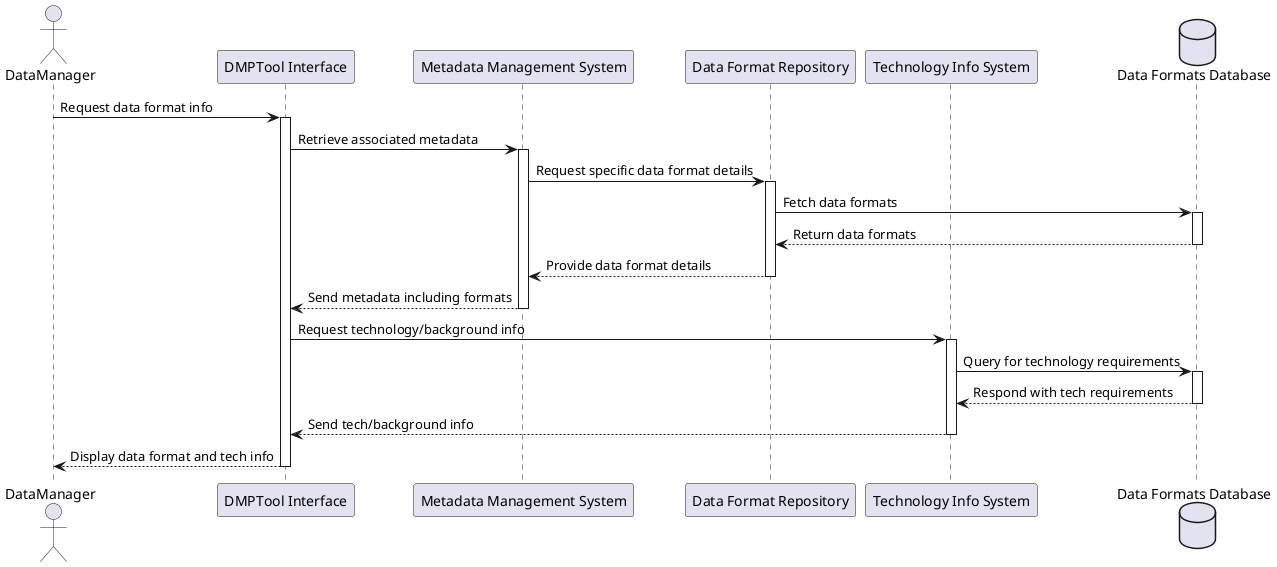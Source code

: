 @startuml
actor DataManager as DM
participant "DMPTool Interface" as UI
participant "Metadata Management System" as MMS
participant "Data Format Repository" as DFR
participant "Technology Info System" as TIS
database "Data Formats Database" as DFD

DM -> UI: Request data format info
activate UI

UI -> MMS: Retrieve associated metadata
activate MMS

MMS -> DFR: Request specific data format details
activate DFR

DFR -> DFD: Fetch data formats
activate DFD

DFD --> DFR : Return data formats
deactivate DFD

DFR --> MMS : Provide data format details
deactivate DFR

MMS --> UI: Send metadata including formats
deactivate MMS

UI -> TIS: Request technology/background info
activate TIS

TIS -> DFD: Query for technology requirements
activate DFD

DFD --> TIS : Respond with tech requirements
deactivate DFD

TIS --> UI : Send tech/background info
deactivate TIS

UI --> DM : Display data format and tech info
deactivate UI
@enduml